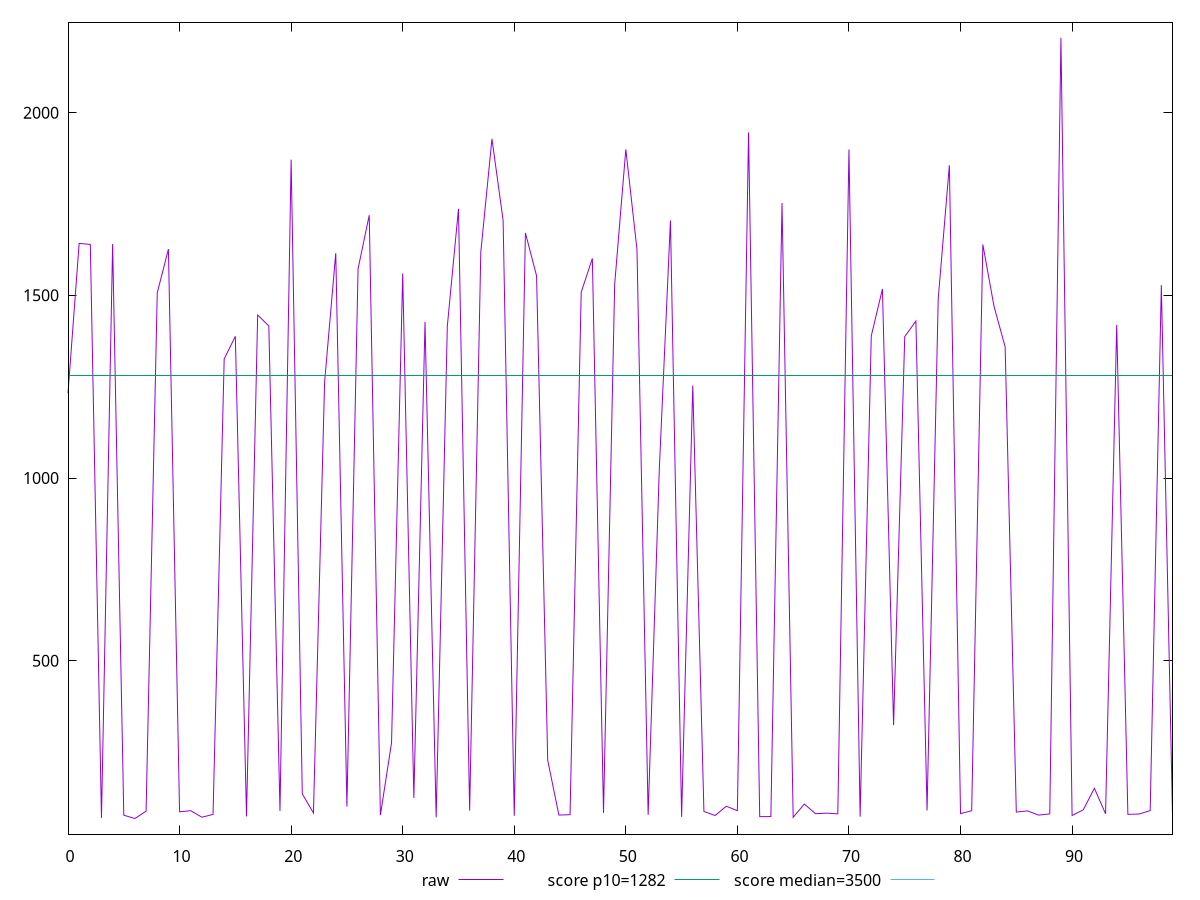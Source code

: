reset

$raw <<EOF
0 1232.4119999999998
1 1642.2920000000004
2 1639.532
3 69.71999999999998
4 1640.427999999999
5 77.06799999999998
6 67.97999999999999
7 88.28399999999998
8 1506.983999999999
9 1626.687999999999
10 86.39199999999997
11 89.47199999999997
12 71.53999999999998
13 79.21999999999998
14 1326.251999999999
15 1387.8799999999994
16 73.83999999999997
17 1446.1879999999994
18 1416.288
19 88.79999999999998
20 1871.507999999999
21 135.49600000000007
22 83.13599999999997
23 1262.596
24 1615.632
25 100.852
26 1572.843999999999
27 1719.3879999999997
28 77.16799999999998
29 275.2320000000001
30 1559.6759999999997
31 124.20000000000007
32 1427.2079999999994
33 71.17999999999998
34 1415.927999999999
35 1736.9359999999983
36 89.684
37 1618.2359999999994
38 1928.3959999999993
39 1705.4679999999998
40 75.35999999999996
41 1670.8599999999997
42 1553.3559999999998
43 227.176
44 77.49999999999997
45 78.43599999999998
46 1508.4679999999994
47 1601.236
48 83.564
49 1530.351999999999
50 1899.6559999999986
51 1625.2679999999984
52 78.00399999999999
53 1023.6079999999994
54 1705.007999999999
55 72.55199999999996
56 1253.168
57 87.40399999999995
58 76.14399999999999
59 101.46799999999999
60 89.44399999999997
61 1946.1399999999992
62 73.06799999999998
63 73.31599999999996
64 1752.7479999999996
65 71.32399999999998
66 107.46000000000005
67 81.13999999999997
68 82.74799999999998
69 80.80799999999996
70 1899.3
71 73.05999999999997
72 1388.9199999999987
73 1517.5479999999993
74 323.38000000000017
75 1387.1399999999994
76 1429.5599999999993
77 90.01199999999994
78 1490.7439999999988
79 1856.2519999999972
80 81.356
81 89.41599999999997
82 1639.2559999999996
83 1470.3079999999989
84 1359.1119999999992
85 85.61999999999998
86 88.85199999999996
87 77.35200000000002
88 80.66399999999997
89 2204.76
90 76.21199999999997
91 91.68799999999999
92 150.77199999999996
93 80.85999999999999
94 1419.1719999999991
95 79.38799999999998
96 80.22799999999998
97 89.62399999999998
98 1528.2199999999998
99 78.67599999999996
EOF

set key outside below
set xrange [0:99]
set yrange [25.244399999999985:2247.4956]
set trange [25.244399999999985:2247.4956]
set terminal svg size 640, 500 enhanced background rgb 'white'
set output "reports/report_00027_2021-02-24T12-40-31.850Z/bootup-time/samples/agenda/raw/values.svg"

plot $raw title "raw" with line, \
     1282 title "score p10=1282", \
     3500 title "score median=3500"

reset
